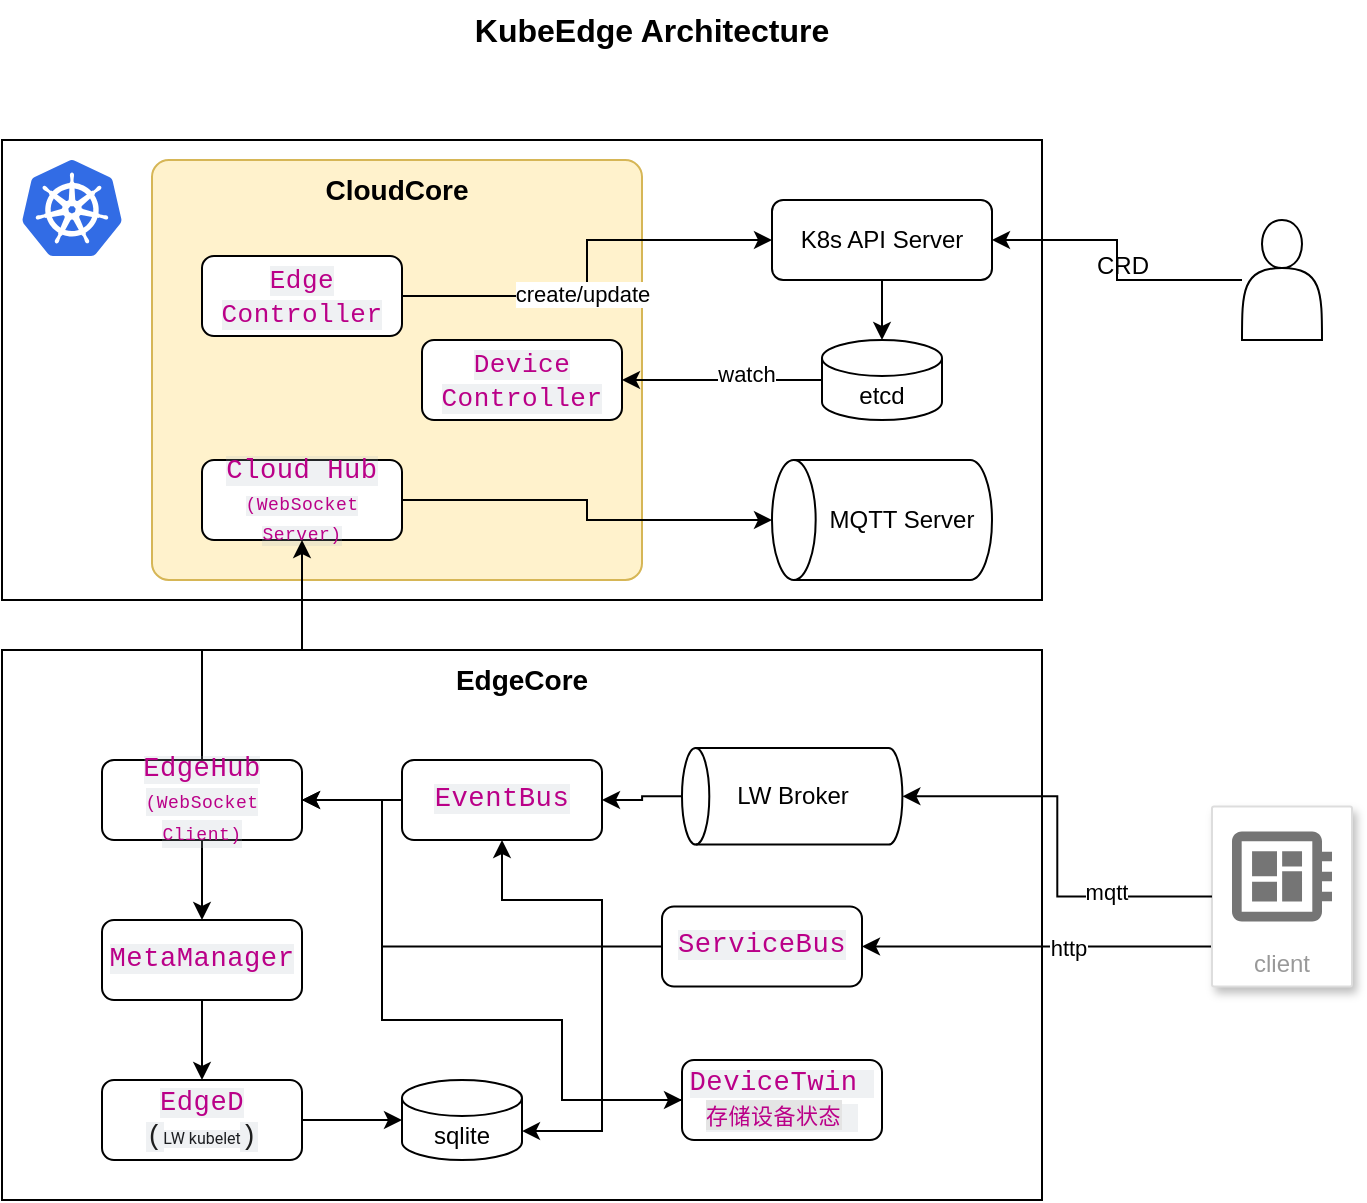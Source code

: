 <mxfile version="28.1.1">
  <diagram name="Page-1" id="Kl7iuOKc_XEdfUBPpo8f">
    <mxGraphModel dx="925" dy="551" grid="1" gridSize="10" guides="1" tooltips="1" connect="1" arrows="1" fold="1" page="1" pageScale="1" pageWidth="850" pageHeight="1100" math="0" shadow="0">
      <root>
        <mxCell id="0" />
        <mxCell id="1" parent="0" />
        <mxCell id="62GbrE6TORd7xZNesTIv-1" value="" style="rounded=1;whiteSpace=wrap;html=1;fillColor=none;arcSize=0;" parent="1" vertex="1">
          <mxGeometry x="100" y="100" width="520" height="230" as="geometry" />
        </mxCell>
        <mxCell id="62GbrE6TORd7xZNesTIv-2" value="" style="image;sketch=0;aspect=fixed;html=1;points=[];align=center;fontSize=12;image=img/lib/mscae/Kubernetes.svg;" parent="1" vertex="1">
          <mxGeometry x="110" y="110" width="50" height="48" as="geometry" />
        </mxCell>
        <mxCell id="62GbrE6TORd7xZNesTIv-3" value="&lt;b&gt;&lt;font style=&quot;font-size: 14px;&quot;&gt;CloudCore&lt;/font&gt;&lt;/b&gt;" style="rounded=1;whiteSpace=wrap;html=1;fillColor=#fff2cc;arcSize=4;verticalAlign=top;strokeColor=#d6b656;" parent="1" vertex="1">
          <mxGeometry x="175" y="110" width="245" height="210" as="geometry" />
        </mxCell>
        <mxCell id="62GbrE6TORd7xZNesTIv-4" value="KubeEdge Architecture" style="text;html=1;align=center;verticalAlign=middle;whiteSpace=wrap;rounded=0;fontStyle=1;fontSize=16;" parent="1" vertex="1">
          <mxGeometry x="310" y="30" width="230" height="30" as="geometry" />
        </mxCell>
        <mxCell id="62GbrE6TORd7xZNesTIv-8" value="&lt;b&gt;&lt;font style=&quot;font-size: 14px;&quot;&gt;EdgeCore&lt;/font&gt;&lt;/b&gt;" style="rounded=1;whiteSpace=wrap;html=1;fillColor=none;arcSize=0;verticalAlign=top;" parent="1" vertex="1">
          <mxGeometry x="100" y="355" width="520" height="275" as="geometry" />
        </mxCell>
        <mxCell id="62GbrE6TORd7xZNesTIv-9" value="&lt;div style=&quot;&quot;&gt;&lt;font color=&quot;rgba(0, 0, 0, 0.88)&quot; face=&quot;ui-monospace, SFMono-Regular, SF Mono, Menlo, Consolas, Liberation Mono, monospace&quot;&gt;&lt;span style=&quot;font-size: 13.6px; letter-spacing: 0.25px; white-space-collapse: preserve-breaks; background-color: rgba(175, 184, 193, 0.2);&quot;&gt;Cloud Hub&lt;br&gt;&lt;/span&gt;&lt;/font&gt;&lt;/div&gt;&lt;div style=&quot;&quot;&gt;&lt;font color=&quot;rgba(0, 0, 0, 0.88)&quot; face=&quot;ui-monospace, SFMono-Regular, SF Mono, Menlo, Consolas, Liberation Mono, monospace&quot; style=&quot;font-size: 9px;&quot;&gt;&lt;span style=&quot;letter-spacing: 0.25px; white-space-collapse: preserve-breaks; background-color: rgba(175, 184, 193, 0.2);&quot;&gt;(WebSocket Server)&lt;/span&gt;&lt;/font&gt;&lt;/div&gt;" style="rounded=1;whiteSpace=wrap;html=1;align=center;" parent="1" vertex="1">
          <mxGeometry x="200" y="260" width="100" height="40" as="geometry" />
        </mxCell>
        <mxCell id="62GbrE6TORd7xZNesTIv-31" style="edgeStyle=orthogonalEdgeStyle;rounded=0;orthogonalLoop=1;jettySize=auto;html=1;entryX=0.5;entryY=1;entryDx=0;entryDy=0;shadow=0;" parent="1" source="62GbrE6TORd7xZNesTIv-10" target="62GbrE6TORd7xZNesTIv-9" edge="1">
          <mxGeometry relative="1" as="geometry" />
        </mxCell>
        <mxCell id="kMom09rq4pYjh6CpPgFS-1" style="edgeStyle=orthogonalEdgeStyle;rounded=0;orthogonalLoop=1;jettySize=auto;html=1;entryX=0.5;entryY=0;entryDx=0;entryDy=0;" edge="1" parent="1" source="62GbrE6TORd7xZNesTIv-10" target="62GbrE6TORd7xZNesTIv-27">
          <mxGeometry relative="1" as="geometry" />
        </mxCell>
        <mxCell id="kMom09rq4pYjh6CpPgFS-9" style="edgeStyle=orthogonalEdgeStyle;rounded=0;orthogonalLoop=1;jettySize=auto;html=1;entryX=0;entryY=0.5;entryDx=0;entryDy=0;" edge="1" parent="1" source="62GbrE6TORd7xZNesTIv-10" target="62GbrE6TORd7xZNesTIv-24">
          <mxGeometry relative="1" as="geometry">
            <Array as="points">
              <mxPoint x="290" y="430" />
              <mxPoint x="290" y="540" />
              <mxPoint x="380" y="540" />
              <mxPoint x="380" y="580" />
            </Array>
          </mxGeometry>
        </mxCell>
        <mxCell id="62GbrE6TORd7xZNesTIv-10" value="&lt;div style=&quot;&quot;&gt;&lt;font color=&quot;rgba(0, 0, 0, 0.88)&quot; face=&quot;ui-monospace, SFMono-Regular, SF Mono, Menlo, Consolas, Liberation Mono, monospace&quot;&gt;&lt;span style=&quot;letter-spacing: 0.25px; white-space-collapse: preserve-breaks; background-color: rgba(175, 184, 193, 0.2);&quot;&gt;&lt;span style=&quot;font-size: 13.6px;&quot;&gt;EdgeHub&lt;br&gt;&lt;/span&gt;&lt;font style=&quot;font-size: 9px;&quot;&gt;(WebSocket Client)&lt;/font&gt;&lt;/span&gt;&lt;/font&gt;&lt;/div&gt;" style="rounded=1;whiteSpace=wrap;html=1;align=center;" parent="1" vertex="1">
          <mxGeometry x="150" y="410" width="100" height="40" as="geometry" />
        </mxCell>
        <mxCell id="62GbrE6TORd7xZNesTIv-14" style="edgeStyle=orthogonalEdgeStyle;rounded=0;orthogonalLoop=1;jettySize=auto;html=1;entryX=0;entryY=0.5;entryDx=0;entryDy=0;" parent="1" source="62GbrE6TORd7xZNesTIv-12" target="62GbrE6TORd7xZNesTIv-13" edge="1">
          <mxGeometry relative="1" as="geometry" />
        </mxCell>
        <mxCell id="62GbrE6TORd7xZNesTIv-21" value="create/update" style="edgeLabel;html=1;align=center;verticalAlign=middle;resizable=0;points=[];" parent="62GbrE6TORd7xZNesTIv-14" vertex="1" connectable="0">
          <mxGeometry x="-0.155" y="1" relative="1" as="geometry">
            <mxPoint as="offset" />
          </mxGeometry>
        </mxCell>
        <mxCell id="62GbrE6TORd7xZNesTIv-12" value="&lt;div&gt;&lt;font color=&quot;rgba(0, 0, 0, 0.88)&quot; face=&quot;ui-monospace, SFMono-Regular, SF Mono, Menlo, Consolas, Liberation Mono, monospace&quot;&gt;&lt;span style=&quot;letter-spacing: 0.25px; white-space-collapse: preserve-breaks; background-color: rgba(175, 184, 193, 0.2);&quot;&gt;Edge&lt;br/&gt;Controller&lt;/span&gt;&lt;/font&gt;&lt;/div&gt;" style="rounded=1;whiteSpace=wrap;html=1;align=center;fontSize=13;" parent="1" vertex="1">
          <mxGeometry x="200" y="158" width="100" height="40" as="geometry" />
        </mxCell>
        <mxCell id="62GbrE6TORd7xZNesTIv-13" value="K8s API Server" style="rounded=1;whiteSpace=wrap;html=1;arcSize=14;" parent="1" vertex="1">
          <mxGeometry x="485" y="130" width="110" height="40" as="geometry" />
        </mxCell>
        <mxCell id="62GbrE6TORd7xZNesTIv-15" value="&lt;div&gt;&lt;font color=&quot;rgba(0, 0, 0, 0.88)&quot; face=&quot;ui-monospace, SFMono-Regular, SF Mono, Menlo, Consolas, Liberation Mono, monospace&quot;&gt;&lt;span style=&quot;letter-spacing: 0.25px; white-space-collapse: preserve-breaks; background-color: rgba(175, 184, 193, 0.2);&quot;&gt;Device&lt;br&gt;Controller&lt;/span&gt;&lt;/font&gt;&lt;/div&gt;" style="rounded=1;whiteSpace=wrap;html=1;align=center;fontSize=13;" parent="1" vertex="1">
          <mxGeometry x="310" y="200" width="100" height="40" as="geometry" />
        </mxCell>
        <mxCell id="62GbrE6TORd7xZNesTIv-16" value="" style="group" parent="1" vertex="1" connectable="0">
          <mxGeometry x="485" y="260" width="110" height="60" as="geometry" />
        </mxCell>
        <mxCell id="62GbrE6TORd7xZNesTIv-6" value="" style="shape=cylinder3;whiteSpace=wrap;html=1;boundedLbl=1;backgroundOutline=1;size=10.919;rotation=-90;" parent="62GbrE6TORd7xZNesTIv-16" vertex="1">
          <mxGeometry x="25" y="-25" width="60" height="110" as="geometry" />
        </mxCell>
        <mxCell id="62GbrE6TORd7xZNesTIv-7" value="MQTT Server" style="text;html=1;align=center;verticalAlign=middle;whiteSpace=wrap;rounded=0;" parent="62GbrE6TORd7xZNesTIv-16" vertex="1">
          <mxGeometry x="25" y="15" width="80" height="30" as="geometry" />
        </mxCell>
        <mxCell id="62GbrE6TORd7xZNesTIv-19" style="edgeStyle=orthogonalEdgeStyle;rounded=0;orthogonalLoop=1;jettySize=auto;html=1;entryX=1;entryY=0.5;entryDx=0;entryDy=0;" parent="1" source="62GbrE6TORd7xZNesTIv-17" target="62GbrE6TORd7xZNesTIv-15" edge="1">
          <mxGeometry relative="1" as="geometry">
            <Array as="points">
              <mxPoint x="440" y="220" />
              <mxPoint x="440" y="220" />
            </Array>
          </mxGeometry>
        </mxCell>
        <mxCell id="62GbrE6TORd7xZNesTIv-20" value="watch" style="edgeLabel;html=1;align=center;verticalAlign=middle;resizable=0;points=[];" parent="62GbrE6TORd7xZNesTIv-19" vertex="1" connectable="0">
          <mxGeometry x="-0.237" y="-3" relative="1" as="geometry">
            <mxPoint as="offset" />
          </mxGeometry>
        </mxCell>
        <mxCell id="62GbrE6TORd7xZNesTIv-17" value="etcd" style="shape=cylinder3;whiteSpace=wrap;html=1;boundedLbl=1;backgroundOutline=1;size=8.981;" parent="1" vertex="1">
          <mxGeometry x="510" y="200" width="60" height="40" as="geometry" />
        </mxCell>
        <mxCell id="62GbrE6TORd7xZNesTIv-18" style="edgeStyle=orthogonalEdgeStyle;rounded=0;orthogonalLoop=1;jettySize=auto;html=1;entryX=0.5;entryY=0;entryDx=0;entryDy=0;entryPerimeter=0;" parent="1" source="62GbrE6TORd7xZNesTIv-13" target="62GbrE6TORd7xZNesTIv-17" edge="1">
          <mxGeometry relative="1" as="geometry" />
        </mxCell>
        <mxCell id="62GbrE6TORd7xZNesTIv-22" style="edgeStyle=orthogonalEdgeStyle;rounded=0;orthogonalLoop=1;jettySize=auto;html=1;entryX=0.5;entryY=0;entryDx=0;entryDy=0;entryPerimeter=0;" parent="1" source="62GbrE6TORd7xZNesTIv-9" target="62GbrE6TORd7xZNesTIv-6" edge="1">
          <mxGeometry relative="1" as="geometry" />
        </mxCell>
        <mxCell id="62GbrE6TORd7xZNesTIv-32" style="edgeStyle=orthogonalEdgeStyle;rounded=0;orthogonalLoop=1;jettySize=auto;html=1;" parent="1" source="62GbrE6TORd7xZNesTIv-23" target="62GbrE6TORd7xZNesTIv-10" edge="1">
          <mxGeometry relative="1" as="geometry" />
        </mxCell>
        <mxCell id="62GbrE6TORd7xZNesTIv-23" value="&lt;div style=&quot;&quot;&gt;&lt;font face=&quot;ui-monospace, SFMono-Regular, SF Mono, Menlo, Consolas, Liberation Mono, monospace&quot; color=&quot;rgba(0, 0, 0, 0.88)&quot;&gt;&lt;span style=&quot;font-size: 13.6px; letter-spacing: 0.25px; white-space-collapse: preserve-breaks; background-color: rgba(175, 184, 193, 0.2);&quot;&gt;EventBus&lt;/span&gt;&lt;/font&gt;&lt;/div&gt;" style="rounded=1;whiteSpace=wrap;html=1;align=center;" parent="1" vertex="1">
          <mxGeometry x="300" y="410" width="100" height="40" as="geometry" />
        </mxCell>
        <mxCell id="kMom09rq4pYjh6CpPgFS-11" style="edgeStyle=orthogonalEdgeStyle;rounded=0;orthogonalLoop=1;jettySize=auto;html=1;entryX=0.5;entryY=1;entryDx=0;entryDy=0;" edge="1" parent="1" source="62GbrE6TORd7xZNesTIv-24" target="62GbrE6TORd7xZNesTIv-23">
          <mxGeometry relative="1" as="geometry">
            <Array as="points">
              <mxPoint x="400" y="580" />
              <mxPoint x="400" y="480" />
              <mxPoint x="350" y="480" />
            </Array>
          </mxGeometry>
        </mxCell>
        <mxCell id="62GbrE6TORd7xZNesTIv-24" value="&lt;div style=&quot;&quot;&gt;&lt;font face=&quot;ui-monospace, SFMono-Regular, SF Mono, Menlo, Consolas, Liberation Mono, monospace&quot; color=&quot;rgba(0, 0, 0, 0.88)&quot;&gt;&lt;span style=&quot;letter-spacing: 0.25px; white-space-collapse: preserve-breaks; background-color: rgba(175, 184, 193, 0.2);&quot;&gt;&lt;span style=&quot;font-size: 13.6px;&quot;&gt;DeviceTwin&amp;nbsp;&lt;br/&gt;&lt;/span&gt;&lt;span style=&quot;font-family: Inter, -apple-system, BlinkMacSystemFont, &amp;quot;Segoe UI&amp;quot;, &amp;quot;SF Pro SC&amp;quot;, &amp;quot;SF Pro Display&amp;quot;, &amp;quot;SF Pro Icons&amp;quot;, &amp;quot;PingFang SC&amp;quot;, &amp;quot;Hiragino Sans GB&amp;quot;, &amp;quot;Microsoft YaHei&amp;quot;, &amp;quot;Helvetica Neue&amp;quot;, Helvetica, Arial, &amp;quot;Times New Roman&amp;quot;, &amp;quot;Arial Unicode MS&amp;quot;, &amp;quot;Lucida Sans Unicode&amp;quot;, KaTeX_Main, sans-serif; text-align: start; white-space-collapse: collapse; background-color: rgb(228, 228, 228);&quot;&gt;&lt;font style=&quot;font-size: 11px;&quot;&gt;存储设备状态&lt;/font&gt;&lt;/span&gt;&lt;span style=&quot;font-size: 13.6px;&quot;&gt;&amp;nbsp;&lt;/span&gt;&lt;/span&gt;&lt;/font&gt;&lt;/div&gt;" style="rounded=1;whiteSpace=wrap;html=1;align=center;" parent="1" vertex="1">
          <mxGeometry x="440" y="560" width="100" height="40" as="geometry" />
        </mxCell>
        <mxCell id="62GbrE6TORd7xZNesTIv-25" value="sqlite" style="shape=cylinder3;whiteSpace=wrap;html=1;boundedLbl=1;backgroundOutline=1;size=8.981;" parent="1" vertex="1">
          <mxGeometry x="300" y="570" width="60" height="40" as="geometry" />
        </mxCell>
        <mxCell id="62GbrE6TORd7xZNesTIv-26" value="&lt;div style=&quot;&quot;&gt;&lt;font face=&quot;ui-monospace, SFMono-Regular, SF Mono, Menlo, Consolas, Liberation Mono, monospace&quot; color=&quot;rgba(0, 0, 0, 0.88)&quot;&gt;&lt;span style=&quot;font-size: 13.6px; letter-spacing: 0.25px; white-space-collapse: preserve-breaks; background-color: rgba(175, 184, 193, 0.2);&quot;&gt;EdgeD&lt;/span&gt;&lt;/font&gt;&lt;/div&gt;&lt;div style=&quot;text-align: start;&quot;&gt;&lt;font&gt;&lt;span style=&quot;color: light-dark(rgba(0, 0, 0, 0.88), rgb(237, 237, 237)); font-family: ui-monospace, SFMono-Regular, &amp;quot;SF Mono&amp;quot;, Menlo, Consolas, &amp;quot;Liberation Mono&amp;quot;, monospace; font-size: 13.6px; letter-spacing: 0.25px; white-space-collapse: preserve-breaks; background-color: rgba(175, 184, 193, 0.2);&quot;&gt;(&lt;/span&gt;&lt;span style=&quot;font-size: 8px; background-color: rgba(175, 184, 193, 0.2);&quot;&gt;&lt;font face=&quot;Roboto, sans-serif&quot; color=&quot;#1c1e21&quot;&gt;LW kubelet&lt;/font&gt;&lt;/span&gt;&lt;/font&gt;&lt;span style=&quot;background-color: light-dark(rgba(175, 184, 193, 0.2), rgb(73, 81, 89)); font-size: 13.6px; letter-spacing: 0.25px; white-space-collapse: preserve-breaks; color: light-dark(rgba(0, 0, 0, 0.88), rgb(237, 237, 237)); font-family: ui-monospace, SFMono-Regular, &amp;quot;SF Mono&amp;quot;, Menlo, Consolas, &amp;quot;Liberation Mono&amp;quot;, monospace;&quot;&gt;)&lt;/span&gt;&lt;/div&gt;" style="rounded=1;whiteSpace=wrap;html=1;align=center;" parent="1" vertex="1">
          <mxGeometry x="150" y="570" width="100" height="40" as="geometry" />
        </mxCell>
        <mxCell id="kMom09rq4pYjh6CpPgFS-2" style="edgeStyle=orthogonalEdgeStyle;rounded=0;orthogonalLoop=1;jettySize=auto;html=1;entryX=0.5;entryY=0;entryDx=0;entryDy=0;" edge="1" parent="1" source="62GbrE6TORd7xZNesTIv-27" target="62GbrE6TORd7xZNesTIv-26">
          <mxGeometry relative="1" as="geometry" />
        </mxCell>
        <mxCell id="62GbrE6TORd7xZNesTIv-27" value="&lt;div style=&quot;&quot;&gt;&lt;font face=&quot;ui-monospace, SFMono-Regular, SF Mono, Menlo, Consolas, Liberation Mono, monospace&quot; color=&quot;rgba(0, 0, 0, 0.88)&quot;&gt;&lt;span style=&quot;font-size: 13.6px; letter-spacing: 0.25px; white-space-collapse: preserve-breaks; background-color: rgba(175, 184, 193, 0.2);&quot;&gt;MetaManager&lt;/span&gt;&lt;/font&gt;&lt;/div&gt;" style="rounded=1;whiteSpace=wrap;html=1;align=center;" parent="1" vertex="1">
          <mxGeometry x="150" y="490" width="100" height="40" as="geometry" />
        </mxCell>
        <mxCell id="62GbrE6TORd7xZNesTIv-29" style="edgeStyle=orthogonalEdgeStyle;rounded=0;orthogonalLoop=1;jettySize=auto;html=1;entryX=1;entryY=0.5;entryDx=0;entryDy=0;" parent="1" source="62GbrE6TORd7xZNesTIv-28" target="62GbrE6TORd7xZNesTIv-13" edge="1">
          <mxGeometry relative="1" as="geometry" />
        </mxCell>
        <mxCell id="62GbrE6TORd7xZNesTIv-28" value="" style="shape=actor;whiteSpace=wrap;html=1;" parent="1" vertex="1">
          <mxGeometry x="720" y="140" width="40" height="60" as="geometry" />
        </mxCell>
        <mxCell id="62GbrE6TORd7xZNesTIv-30" value="CRD" style="text;html=1;align=center;verticalAlign=middle;resizable=0;points=[];autosize=1;strokeColor=none;fillColor=none;" parent="1" vertex="1">
          <mxGeometry x="635" y="148" width="50" height="30" as="geometry" />
        </mxCell>
        <mxCell id="62GbrE6TORd7xZNesTIv-36" value="" style="group" parent="1" vertex="1" connectable="0">
          <mxGeometry x="439.995" y="400.005" width="136.67" height="83.23" as="geometry" />
        </mxCell>
        <mxCell id="62GbrE6TORd7xZNesTIv-34" value="" style="shape=cylinder3;whiteSpace=wrap;html=1;boundedLbl=1;backgroundOutline=1;size=6.828;rotation=-90;" parent="62GbrE6TORd7xZNesTIv-36" vertex="1">
          <mxGeometry x="30.97" y="-26.97" width="48.26" height="110.2" as="geometry" />
        </mxCell>
        <mxCell id="62GbrE6TORd7xZNesTIv-35" value="LW Broker" style="text;html=1;align=center;verticalAlign=middle;whiteSpace=wrap;rounded=0;" parent="62GbrE6TORd7xZNesTIv-36" vertex="1">
          <mxGeometry x="19.68" y="18.13" width="70.84" height="20" as="geometry" />
        </mxCell>
        <mxCell id="62GbrE6TORd7xZNesTIv-39" style="edgeStyle=orthogonalEdgeStyle;rounded=0;orthogonalLoop=1;jettySize=auto;html=1;entryX=1;entryY=0.5;entryDx=0;entryDy=0;" parent="1" source="62GbrE6TORd7xZNesTIv-34" target="62GbrE6TORd7xZNesTIv-23" edge="1">
          <mxGeometry relative="1" as="geometry" />
        </mxCell>
        <mxCell id="kMom09rq4pYjh6CpPgFS-5" style="edgeStyle=orthogonalEdgeStyle;rounded=0;orthogonalLoop=1;jettySize=auto;html=1;entryX=1;entryY=0.5;entryDx=0;entryDy=0;" edge="1" parent="1" source="62GbrE6TORd7xZNesTIv-41" target="kMom09rq4pYjh6CpPgFS-4">
          <mxGeometry relative="1" as="geometry">
            <Array as="points">
              <mxPoint x="705" y="503" />
            </Array>
          </mxGeometry>
        </mxCell>
        <mxCell id="kMom09rq4pYjh6CpPgFS-6" value="http" style="edgeLabel;html=1;align=center;verticalAlign=middle;resizable=0;points=[];" vertex="1" connectable="0" parent="kMom09rq4pYjh6CpPgFS-5">
          <mxGeometry x="-0.175" y="1" relative="1" as="geometry">
            <mxPoint as="offset" />
          </mxGeometry>
        </mxCell>
        <mxCell id="62GbrE6TORd7xZNesTIv-41" value="client" style="fillColor=#ffffff;strokeColor=#dddddd;shadow=1;strokeWidth=1;rounded=1;absoluteArcSize=1;arcSize=2;labelPosition=center;verticalLabelPosition=middle;align=center;verticalAlign=bottom;spacingLeft=0;fontColor=#999999;fontSize=12;whiteSpace=wrap;spacingBottom=2;html=1;" parent="1" vertex="1">
          <mxGeometry x="705" y="433.23" width="70" height="90" as="geometry" />
        </mxCell>
        <mxCell id="62GbrE6TORd7xZNesTIv-42" value="" style="sketch=0;dashed=0;connectable=0;html=1;fillColor=#757575;strokeColor=none;shape=mxgraph.gcp2.circuit_board;part=1;" parent="62GbrE6TORd7xZNesTIv-41" vertex="1">
          <mxGeometry x="0.5" width="50" height="45" relative="1" as="geometry">
            <mxPoint x="-25" y="12.5" as="offset" />
          </mxGeometry>
        </mxCell>
        <mxCell id="62GbrE6TORd7xZNesTIv-43" style="edgeStyle=orthogonalEdgeStyle;rounded=0;orthogonalLoop=1;jettySize=auto;html=1;entryX=0.5;entryY=1;entryDx=0;entryDy=0;entryPerimeter=0;" parent="1" source="62GbrE6TORd7xZNesTIv-41" target="62GbrE6TORd7xZNesTIv-34" edge="1">
          <mxGeometry relative="1" as="geometry" />
        </mxCell>
        <mxCell id="kMom09rq4pYjh6CpPgFS-7" value="mqtt" style="edgeLabel;html=1;align=center;verticalAlign=middle;resizable=0;points=[];" vertex="1" connectable="0" parent="62GbrE6TORd7xZNesTIv-43">
          <mxGeometry x="-0.485" y="-2" relative="1" as="geometry">
            <mxPoint as="offset" />
          </mxGeometry>
        </mxCell>
        <mxCell id="kMom09rq4pYjh6CpPgFS-3" style="edgeStyle=orthogonalEdgeStyle;rounded=0;orthogonalLoop=1;jettySize=auto;html=1;entryX=0;entryY=0.5;entryDx=0;entryDy=0;entryPerimeter=0;" edge="1" parent="1" source="62GbrE6TORd7xZNesTIv-26" target="62GbrE6TORd7xZNesTIv-25">
          <mxGeometry relative="1" as="geometry" />
        </mxCell>
        <mxCell id="kMom09rq4pYjh6CpPgFS-8" style="edgeStyle=orthogonalEdgeStyle;rounded=0;orthogonalLoop=1;jettySize=auto;html=1;entryX=1;entryY=0.5;entryDx=0;entryDy=0;" edge="1" parent="1" source="kMom09rq4pYjh6CpPgFS-4" target="62GbrE6TORd7xZNesTIv-10">
          <mxGeometry relative="1" as="geometry">
            <Array as="points">
              <mxPoint x="290" y="503" />
              <mxPoint x="290" y="430" />
            </Array>
          </mxGeometry>
        </mxCell>
        <mxCell id="kMom09rq4pYjh6CpPgFS-4" value="&lt;div style=&quot;&quot;&gt;&lt;font face=&quot;ui-monospace, SFMono-Regular, SF Mono, Menlo, Consolas, Liberation Mono, monospace&quot; color=&quot;rgba(0, 0, 0, 0.88)&quot;&gt;&lt;span style=&quot;font-size: 13.6px; letter-spacing: 0.25px; white-space-collapse: preserve-breaks; background-color: rgba(175, 184, 193, 0.2);&quot;&gt;ServiceBus&lt;/span&gt;&lt;/font&gt;&lt;/div&gt;" style="rounded=1;whiteSpace=wrap;html=1;align=center;" vertex="1" parent="1">
          <mxGeometry x="430" y="483.23" width="100" height="40" as="geometry" />
        </mxCell>
        <mxCell id="kMom09rq4pYjh6CpPgFS-10" style="edgeStyle=orthogonalEdgeStyle;rounded=0;orthogonalLoop=1;jettySize=auto;html=1;entryX=1;entryY=0;entryDx=0;entryDy=25.51;entryPerimeter=0;" edge="1" parent="1" source="62GbrE6TORd7xZNesTIv-24" target="62GbrE6TORd7xZNesTIv-25">
          <mxGeometry relative="1" as="geometry" />
        </mxCell>
      </root>
    </mxGraphModel>
  </diagram>
</mxfile>

